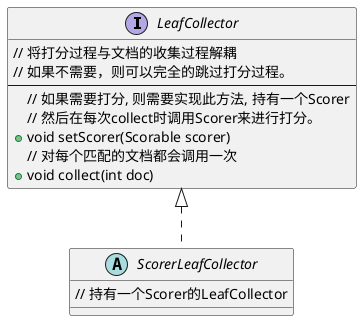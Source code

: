 @startuml

interface LeafCollector{
    // 将打分过程与文档的收集过程解耦
    // 如果不需要，则可以完全的跳过打分过程。
    ---
    // 如果需要打分, 则需要实现此方法, 持有一个Scorer
    // 然后在每次collect时调用Scorer来进行打分。
    +void setScorer(Scorable scorer)
    // 对每个匹配的文档都会调用一次
    +void collect(int doc)
}

abstract class ScorerLeafCollector implements LeafCollector {
    // 持有一个Scorer的LeafCollector
}
@enduml